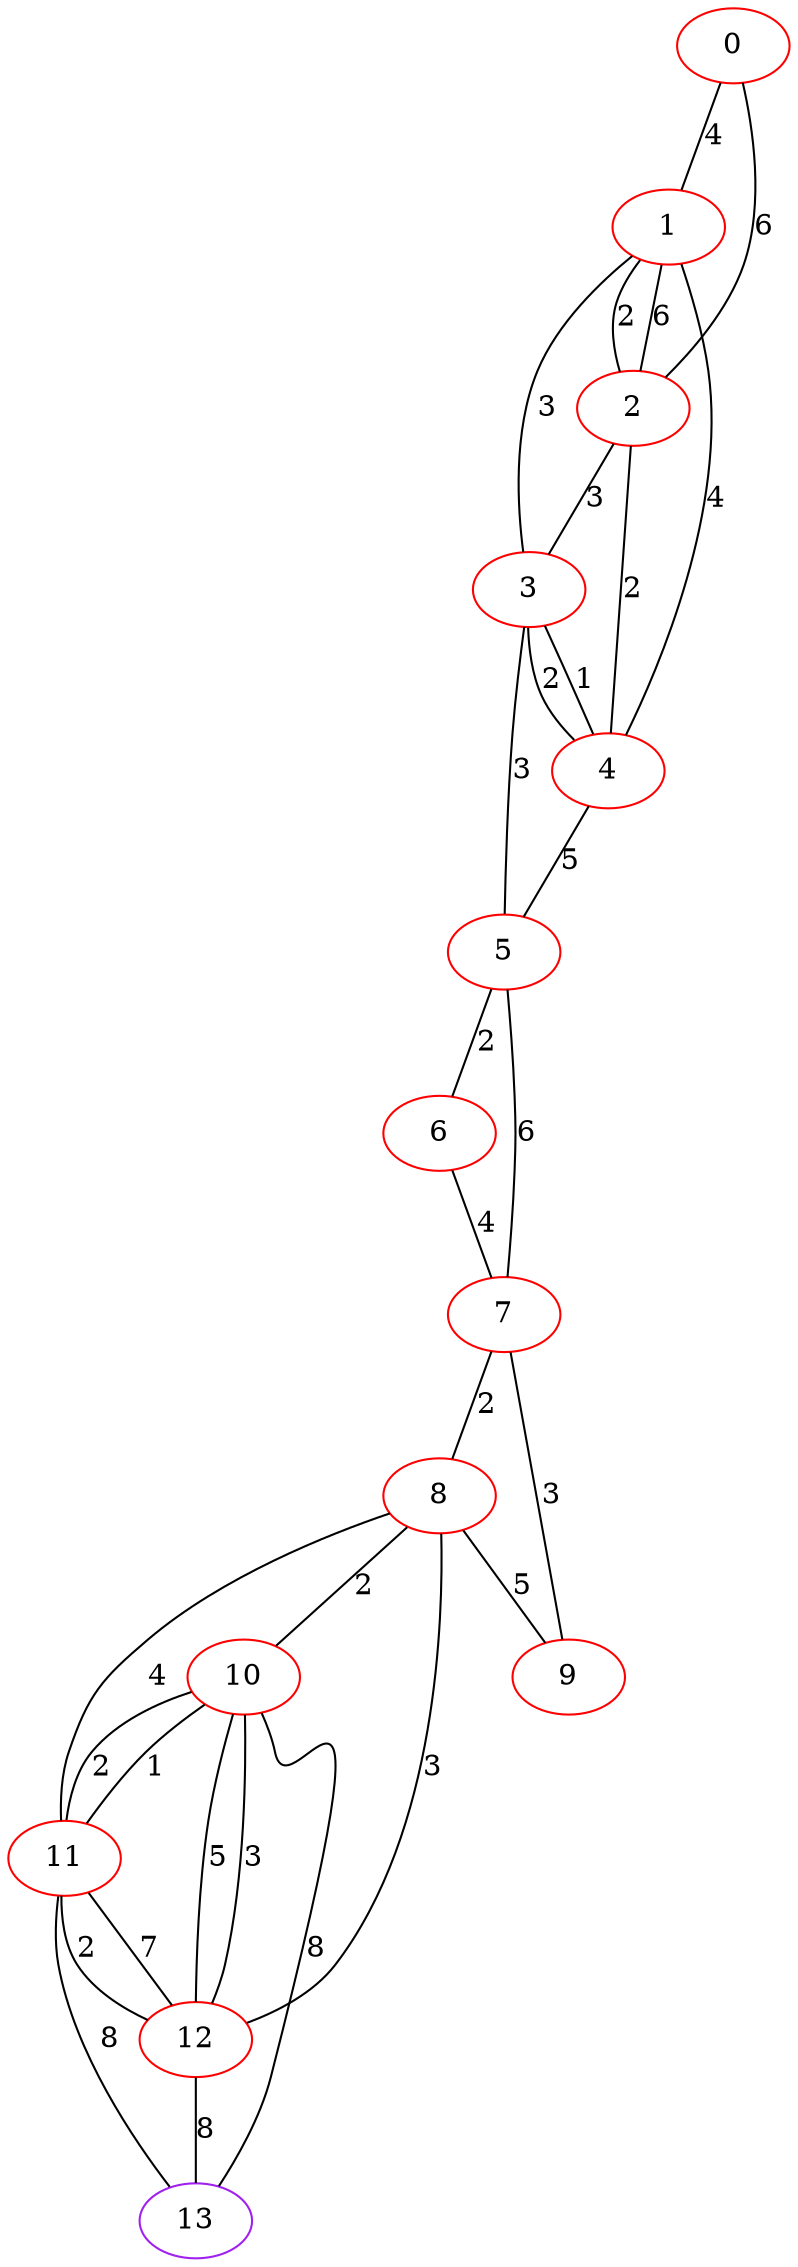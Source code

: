 graph "" {
0 [color=red, weight=1];
1 [color=red, weight=1];
2 [color=red, weight=1];
3 [color=red, weight=1];
4 [color=red, weight=1];
5 [color=red, weight=1];
6 [color=red, weight=1];
7 [color=red, weight=1];
8 [color=red, weight=1];
9 [color=red, weight=1];
10 [color=red, weight=1];
11 [color=red, weight=1];
12 [color=red, weight=1];
13 [color=purple, weight=4];
0 -- 1  [key=0, label=4];
0 -- 2  [key=0, label=6];
1 -- 2  [key=0, label=2];
1 -- 2  [key=1, label=6];
1 -- 3  [key=0, label=3];
1 -- 4  [key=0, label=4];
2 -- 3  [key=0, label=3];
2 -- 4  [key=0, label=2];
3 -- 4  [key=0, label=2];
3 -- 4  [key=1, label=1];
3 -- 5  [key=0, label=3];
4 -- 5  [key=0, label=5];
5 -- 6  [key=0, label=2];
5 -- 7  [key=0, label=6];
6 -- 7  [key=0, label=4];
7 -- 8  [key=0, label=2];
7 -- 9  [key=0, label=3];
8 -- 9  [key=0, label=5];
8 -- 10  [key=0, label=2];
8 -- 11  [key=0, label=4];
8 -- 12  [key=0, label=3];
10 -- 11  [key=0, label=1];
10 -- 11  [key=1, label=2];
10 -- 12  [key=0, label=3];
10 -- 12  [key=1, label=5];
10 -- 13  [key=0, label=8];
11 -- 12  [key=0, label=2];
11 -- 12  [key=1, label=7];
11 -- 13  [key=0, label=8];
12 -- 13  [key=0, label=8];
}

